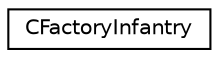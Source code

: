 digraph "Иерархия классов. Графический вид."
{
  edge [fontname="Helvetica",fontsize="10",labelfontname="Helvetica",labelfontsize="10"];
  node [fontname="Helvetica",fontsize="10",shape=record];
  rankdir="LR";
  Node1 [label="CFactoryInfantry",height=0.2,width=0.4,color="black", fillcolor="white", style="filled",URL="$classCFactoryInfantry.html"];
}
